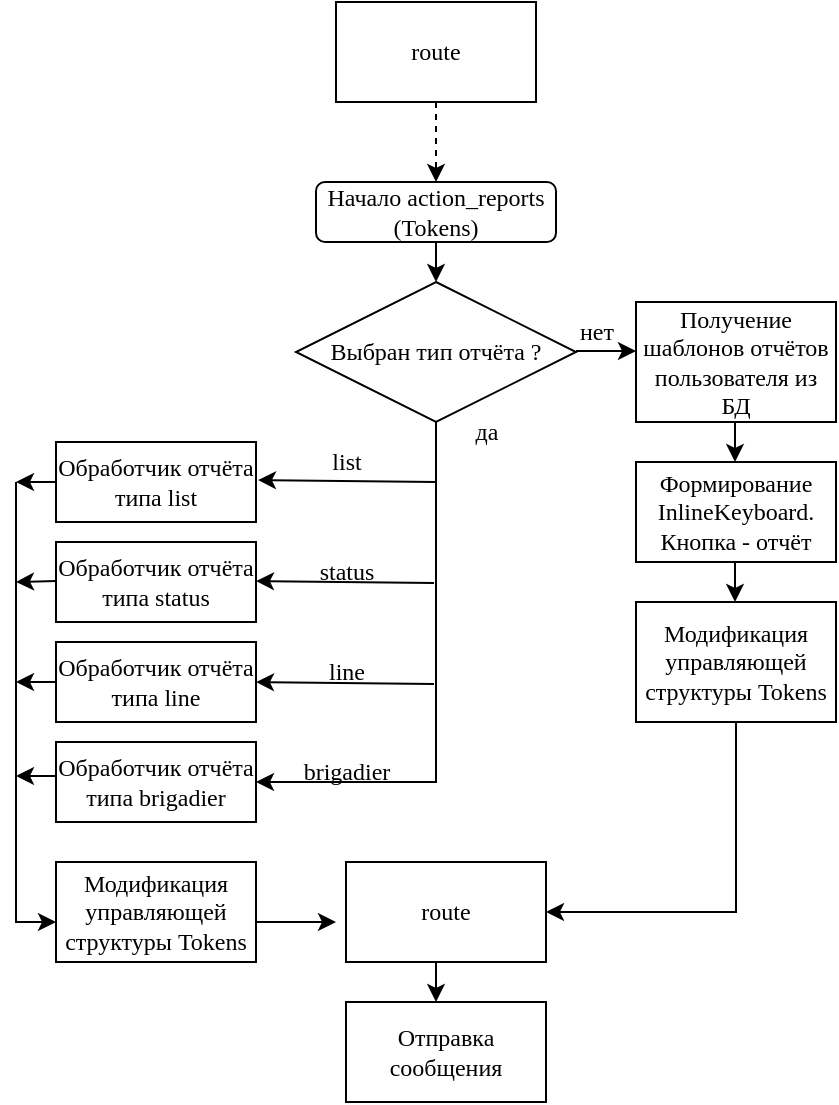 <mxfile version="21.6.6" type="device">
  <diagram name="Page-1" id="b520641d-4fe3-3701-9064-5fc419738815">
    <mxGraphModel dx="1434" dy="758" grid="1" gridSize="10" guides="1" tooltips="1" connect="1" arrows="1" fold="1" page="1" pageScale="1" pageWidth="1100" pageHeight="850" background="none" math="0" shadow="0">
      <root>
        <mxCell id="0" />
        <mxCell id="1" parent="0" />
        <mxCell id="GydJiVa6w5yHV-AoEWcU-1" value="&lt;font style=&quot;font-size: 12px;&quot; face=&quot;Times New Roman&quot;&gt;Начало action_reports (Tokens)&lt;/font&gt;" style="rounded=1;whiteSpace=wrap;html=1;" parent="1" vertex="1">
          <mxGeometry x="495" y="130" width="120" height="30" as="geometry" />
        </mxCell>
        <mxCell id="GydJiVa6w5yHV-AoEWcU-4" value="" style="endArrow=classic;html=1;rounded=0;" parent="1" edge="1">
          <mxGeometry width="50" height="50" relative="1" as="geometry">
            <mxPoint x="555" y="160" as="sourcePoint" />
            <mxPoint x="555" y="180" as="targetPoint" />
          </mxGeometry>
        </mxCell>
        <mxCell id="GydJiVa6w5yHV-AoEWcU-20" value="&lt;font face=&quot;Times New Roman&quot;&gt;нет&lt;/font&gt;" style="text;html=1;align=center;verticalAlign=middle;resizable=0;points=[];autosize=1;strokeColor=none;fillColor=none;" parent="1" vertex="1">
          <mxGeometry x="615" y="190" width="40" height="30" as="geometry" />
        </mxCell>
        <mxCell id="GydJiVa6w5yHV-AoEWcU-44" value="" style="endArrow=classic;html=1;rounded=0;entryX=0.5;entryY=0;entryDx=0;entryDy=0;dashed=1;" parent="1" edge="1" target="GydJiVa6w5yHV-AoEWcU-1">
          <mxGeometry width="50" height="50" relative="1" as="geometry">
            <mxPoint x="555" y="90" as="sourcePoint" />
            <mxPoint x="555" y="110" as="targetPoint" />
          </mxGeometry>
        </mxCell>
        <mxCell id="GydJiVa6w5yHV-AoEWcU-48" value="&lt;font face=&quot;Times New Roman&quot;&gt;да&lt;/font&gt;" style="text;html=1;align=center;verticalAlign=middle;resizable=0;points=[];autosize=1;strokeColor=none;fillColor=none;" parent="1" vertex="1">
          <mxGeometry x="565" y="240" width="30" height="30" as="geometry" />
        </mxCell>
        <mxCell id="GydJiVa6w5yHV-AoEWcU-56" value="" style="endArrow=classic;html=1;rounded=0;" parent="1" edge="1">
          <mxGeometry width="50" height="50" relative="1" as="geometry">
            <mxPoint x="555" y="520" as="sourcePoint" />
            <mxPoint x="555" y="540" as="targetPoint" />
          </mxGeometry>
        </mxCell>
        <mxCell id="SM2zVYtS_7G5GU-y0Fnn-1" value="&lt;font face=&quot;Times New Roman&quot;&gt;Выбран тип отчёта ?&lt;/font&gt;" style="rhombus;whiteSpace=wrap;html=1;" vertex="1" parent="1">
          <mxGeometry x="485" y="180" width="140" height="70" as="geometry" />
        </mxCell>
        <mxCell id="SM2zVYtS_7G5GU-y0Fnn-2" value="" style="endArrow=classic;html=1;rounded=0;" edge="1" parent="1">
          <mxGeometry width="50" height="50" relative="1" as="geometry">
            <mxPoint x="625" y="214.5" as="sourcePoint" />
            <mxPoint x="655" y="214.5" as="targetPoint" />
          </mxGeometry>
        </mxCell>
        <mxCell id="SM2zVYtS_7G5GU-y0Fnn-3" value="&lt;font style=&quot;font-size: 12px;&quot; face=&quot;Times New Roman&quot;&gt;Получение шаблонов отчётов пользователя из БД&lt;/font&gt;" style="rounded=0;whiteSpace=wrap;html=1;" vertex="1" parent="1">
          <mxGeometry x="655" y="190" width="100" height="60" as="geometry" />
        </mxCell>
        <mxCell id="SM2zVYtS_7G5GU-y0Fnn-5" value="&lt;font style=&quot;font-size: 12px;&quot; face=&quot;Times New Roman&quot;&gt;Формирование InlineKeyboard. Кнопка - отчёт&lt;/font&gt;" style="rounded=0;whiteSpace=wrap;html=1;" vertex="1" parent="1">
          <mxGeometry x="655" y="270" width="100" height="50" as="geometry" />
        </mxCell>
        <mxCell id="SM2zVYtS_7G5GU-y0Fnn-7" value="&lt;font face=&quot;Times New Roman&quot;&gt;Модификация управляющей структуры Tokens&lt;/font&gt;" style="rounded=0;whiteSpace=wrap;html=1;" vertex="1" parent="1">
          <mxGeometry x="655" y="340" width="100" height="60" as="geometry" />
        </mxCell>
        <mxCell id="SM2zVYtS_7G5GU-y0Fnn-8" value="&lt;font style=&quot;font-size: 12px;&quot; face=&quot;Times New Roman&quot;&gt;route&lt;/font&gt;" style="rounded=0;whiteSpace=wrap;html=1;" vertex="1" parent="1">
          <mxGeometry x="510" y="470" width="100" height="50" as="geometry" />
        </mxCell>
        <mxCell id="SM2zVYtS_7G5GU-y0Fnn-12" value="" style="endArrow=classic;html=1;rounded=0;" edge="1" parent="1">
          <mxGeometry width="50" height="50" relative="1" as="geometry">
            <mxPoint x="704.5" y="320" as="sourcePoint" />
            <mxPoint x="704.5" y="340" as="targetPoint" />
          </mxGeometry>
        </mxCell>
        <mxCell id="SM2zVYtS_7G5GU-y0Fnn-13" value="" style="endArrow=classic;html=1;rounded=0;" edge="1" parent="1">
          <mxGeometry width="50" height="50" relative="1" as="geometry">
            <mxPoint x="704.5" y="250" as="sourcePoint" />
            <mxPoint x="704.5" y="270" as="targetPoint" />
          </mxGeometry>
        </mxCell>
        <mxCell id="SM2zVYtS_7G5GU-y0Fnn-14" value="&lt;font face=&quot;Times New Roman&quot;&gt;list&lt;/font&gt;" style="text;html=1;align=center;verticalAlign=middle;resizable=0;points=[];autosize=1;strokeColor=none;fillColor=none;" vertex="1" parent="1">
          <mxGeometry x="490" y="255" width="40" height="30" as="geometry" />
        </mxCell>
        <mxCell id="SM2zVYtS_7G5GU-y0Fnn-15" value="&lt;font face=&quot;Times New Roman&quot;&gt;status&lt;/font&gt;" style="text;html=1;align=center;verticalAlign=middle;resizable=0;points=[];autosize=1;strokeColor=none;fillColor=none;" vertex="1" parent="1">
          <mxGeometry x="485" y="310" width="50" height="30" as="geometry" />
        </mxCell>
        <mxCell id="SM2zVYtS_7G5GU-y0Fnn-16" value="&lt;font face=&quot;Times New Roman&quot;&gt;line&lt;/font&gt;" style="text;html=1;align=center;verticalAlign=middle;resizable=0;points=[];autosize=1;strokeColor=none;fillColor=none;" vertex="1" parent="1">
          <mxGeometry x="490" y="360" width="40" height="30" as="geometry" />
        </mxCell>
        <mxCell id="SM2zVYtS_7G5GU-y0Fnn-17" value="&lt;font face=&quot;Times New Roman&quot;&gt;brigadier&lt;/font&gt;" style="text;html=1;align=center;verticalAlign=middle;resizable=0;points=[];autosize=1;strokeColor=none;fillColor=none;" vertex="1" parent="1">
          <mxGeometry x="475" y="410" width="70" height="30" as="geometry" />
        </mxCell>
        <mxCell id="SM2zVYtS_7G5GU-y0Fnn-21" value="" style="endArrow=classic;html=1;rounded=0;entryX=1.005;entryY=0.642;entryDx=0;entryDy=0;entryPerimeter=0;" edge="1" parent="1">
          <mxGeometry width="50" height="50" relative="1" as="geometry">
            <mxPoint x="555" y="280" as="sourcePoint" />
            <mxPoint x="466" y="279" as="targetPoint" />
          </mxGeometry>
        </mxCell>
        <mxCell id="SM2zVYtS_7G5GU-y0Fnn-22" value="" style="endArrow=classic;html=1;rounded=0;entryX=1.005;entryY=0.642;entryDx=0;entryDy=0;entryPerimeter=0;" edge="1" parent="1">
          <mxGeometry width="50" height="50" relative="1" as="geometry">
            <mxPoint x="554" y="330.5" as="sourcePoint" />
            <mxPoint x="465" y="329.5" as="targetPoint" />
          </mxGeometry>
        </mxCell>
        <mxCell id="SM2zVYtS_7G5GU-y0Fnn-23" value="" style="endArrow=classic;html=1;rounded=0;entryX=1.005;entryY=0.642;entryDx=0;entryDy=0;entryPerimeter=0;" edge="1" parent="1">
          <mxGeometry width="50" height="50" relative="1" as="geometry">
            <mxPoint x="554" y="381" as="sourcePoint" />
            <mxPoint x="465" y="380" as="targetPoint" />
          </mxGeometry>
        </mxCell>
        <mxCell id="SM2zVYtS_7G5GU-y0Fnn-27" value="" style="edgeStyle=segmentEdgeStyle;endArrow=classic;html=1;curved=0;rounded=0;endSize=6;startSize=6;exitX=0.5;exitY=1;exitDx=0;exitDy=0;" edge="1" parent="1">
          <mxGeometry width="50" height="50" relative="1" as="geometry">
            <mxPoint x="555" y="250" as="sourcePoint" />
            <mxPoint x="465" y="430" as="targetPoint" />
            <Array as="points">
              <mxPoint x="555" y="430" />
              <mxPoint x="465" y="430" />
            </Array>
          </mxGeometry>
        </mxCell>
        <mxCell id="SM2zVYtS_7G5GU-y0Fnn-29" value="&lt;font face=&quot;Times New Roman&quot;&gt;Обработчик отчёта типа list&lt;/font&gt;" style="rounded=0;whiteSpace=wrap;html=1;" vertex="1" parent="1">
          <mxGeometry x="365" y="260" width="100" height="40" as="geometry" />
        </mxCell>
        <mxCell id="SM2zVYtS_7G5GU-y0Fnn-30" value="&lt;font face=&quot;Times New Roman&quot;&gt;Модификация управляющей структуры Tokens&lt;/font&gt;" style="rounded=0;whiteSpace=wrap;html=1;" vertex="1" parent="1">
          <mxGeometry x="365" y="470" width="100" height="50" as="geometry" />
        </mxCell>
        <mxCell id="SM2zVYtS_7G5GU-y0Fnn-37" value="" style="endArrow=classic;html=1;rounded=0;" edge="1" parent="1">
          <mxGeometry width="50" height="50" relative="1" as="geometry">
            <mxPoint x="365" y="280" as="sourcePoint" />
            <mxPoint x="345" y="280" as="targetPoint" />
          </mxGeometry>
        </mxCell>
        <mxCell id="SM2zVYtS_7G5GU-y0Fnn-41" value="" style="endArrow=classic;html=1;rounded=0;" edge="1" parent="1">
          <mxGeometry width="50" height="50" relative="1" as="geometry">
            <mxPoint x="365" y="427" as="sourcePoint" />
            <mxPoint x="345" y="427" as="targetPoint" />
          </mxGeometry>
        </mxCell>
        <mxCell id="SM2zVYtS_7G5GU-y0Fnn-42" value="" style="endArrow=classic;html=1;rounded=0;" edge="1" parent="1">
          <mxGeometry width="50" height="50" relative="1" as="geometry">
            <mxPoint x="365" y="380" as="sourcePoint" />
            <mxPoint x="345" y="380" as="targetPoint" />
          </mxGeometry>
        </mxCell>
        <mxCell id="SM2zVYtS_7G5GU-y0Fnn-43" value="" style="endArrow=classic;html=1;rounded=0;" edge="1" parent="1">
          <mxGeometry width="50" height="50" relative="1" as="geometry">
            <mxPoint x="365" y="329.5" as="sourcePoint" />
            <mxPoint x="345" y="330" as="targetPoint" />
          </mxGeometry>
        </mxCell>
        <mxCell id="SM2zVYtS_7G5GU-y0Fnn-44" value="" style="edgeStyle=segmentEdgeStyle;endArrow=classic;html=1;curved=0;rounded=0;endSize=6;startSize=6;" edge="1" parent="1">
          <mxGeometry width="50" height="50" relative="1" as="geometry">
            <mxPoint x="345" y="280" as="sourcePoint" />
            <mxPoint x="365" y="500" as="targetPoint" />
            <Array as="points">
              <mxPoint x="345" y="500" />
              <mxPoint x="365" y="500" />
            </Array>
          </mxGeometry>
        </mxCell>
        <mxCell id="SM2zVYtS_7G5GU-y0Fnn-45" value="&lt;font face=&quot;Times New Roman&quot;&gt;Обработчик отчёта типа status&lt;/font&gt;" style="rounded=0;whiteSpace=wrap;html=1;" vertex="1" parent="1">
          <mxGeometry x="365" y="310" width="100" height="40" as="geometry" />
        </mxCell>
        <mxCell id="SM2zVYtS_7G5GU-y0Fnn-46" value="&lt;font face=&quot;Times New Roman&quot;&gt;Обработчик отчёта типа line&lt;/font&gt;" style="rounded=0;whiteSpace=wrap;html=1;" vertex="1" parent="1">
          <mxGeometry x="365" y="360" width="100" height="40" as="geometry" />
        </mxCell>
        <mxCell id="SM2zVYtS_7G5GU-y0Fnn-47" value="&lt;font face=&quot;Times New Roman&quot;&gt;Обработчик отчёта типа brigadier&lt;/font&gt;" style="rounded=0;whiteSpace=wrap;html=1;" vertex="1" parent="1">
          <mxGeometry x="365" y="410" width="100" height="40" as="geometry" />
        </mxCell>
        <mxCell id="SM2zVYtS_7G5GU-y0Fnn-48" value="" style="edgeStyle=segmentEdgeStyle;endArrow=classic;html=1;curved=0;rounded=0;endSize=6;startSize=6;exitX=0.5;exitY=1;exitDx=0;exitDy=0;entryX=1;entryY=0.5;entryDx=0;entryDy=0;" edge="1" parent="1" source="SM2zVYtS_7G5GU-y0Fnn-7" target="SM2zVYtS_7G5GU-y0Fnn-8">
          <mxGeometry width="50" height="50" relative="1" as="geometry">
            <mxPoint x="965" y="440" as="sourcePoint" />
            <mxPoint x="1015" y="390" as="targetPoint" />
            <Array as="points">
              <mxPoint x="705" y="495" />
            </Array>
          </mxGeometry>
        </mxCell>
        <mxCell id="SM2zVYtS_7G5GU-y0Fnn-49" value="" style="endArrow=classic;html=1;rounded=0;" edge="1" parent="1">
          <mxGeometry width="50" height="50" relative="1" as="geometry">
            <mxPoint x="465" y="500" as="sourcePoint" />
            <mxPoint x="505" y="500" as="targetPoint" />
          </mxGeometry>
        </mxCell>
        <mxCell id="SM2zVYtS_7G5GU-y0Fnn-50" value="&lt;font style=&quot;font-size: 12px;&quot; face=&quot;Times New Roman&quot;&gt;Отправка сообщения&lt;/font&gt;" style="rounded=0;whiteSpace=wrap;html=1;" vertex="1" parent="1">
          <mxGeometry x="510" y="540" width="100" height="50" as="geometry" />
        </mxCell>
        <mxCell id="SM2zVYtS_7G5GU-y0Fnn-51" value="&lt;font style=&quot;font-size: 12px;&quot; face=&quot;Times New Roman&quot;&gt;route&lt;/font&gt;" style="rounded=0;whiteSpace=wrap;html=1;" vertex="1" parent="1">
          <mxGeometry x="505" y="40" width="100" height="50" as="geometry" />
        </mxCell>
      </root>
    </mxGraphModel>
  </diagram>
</mxfile>
